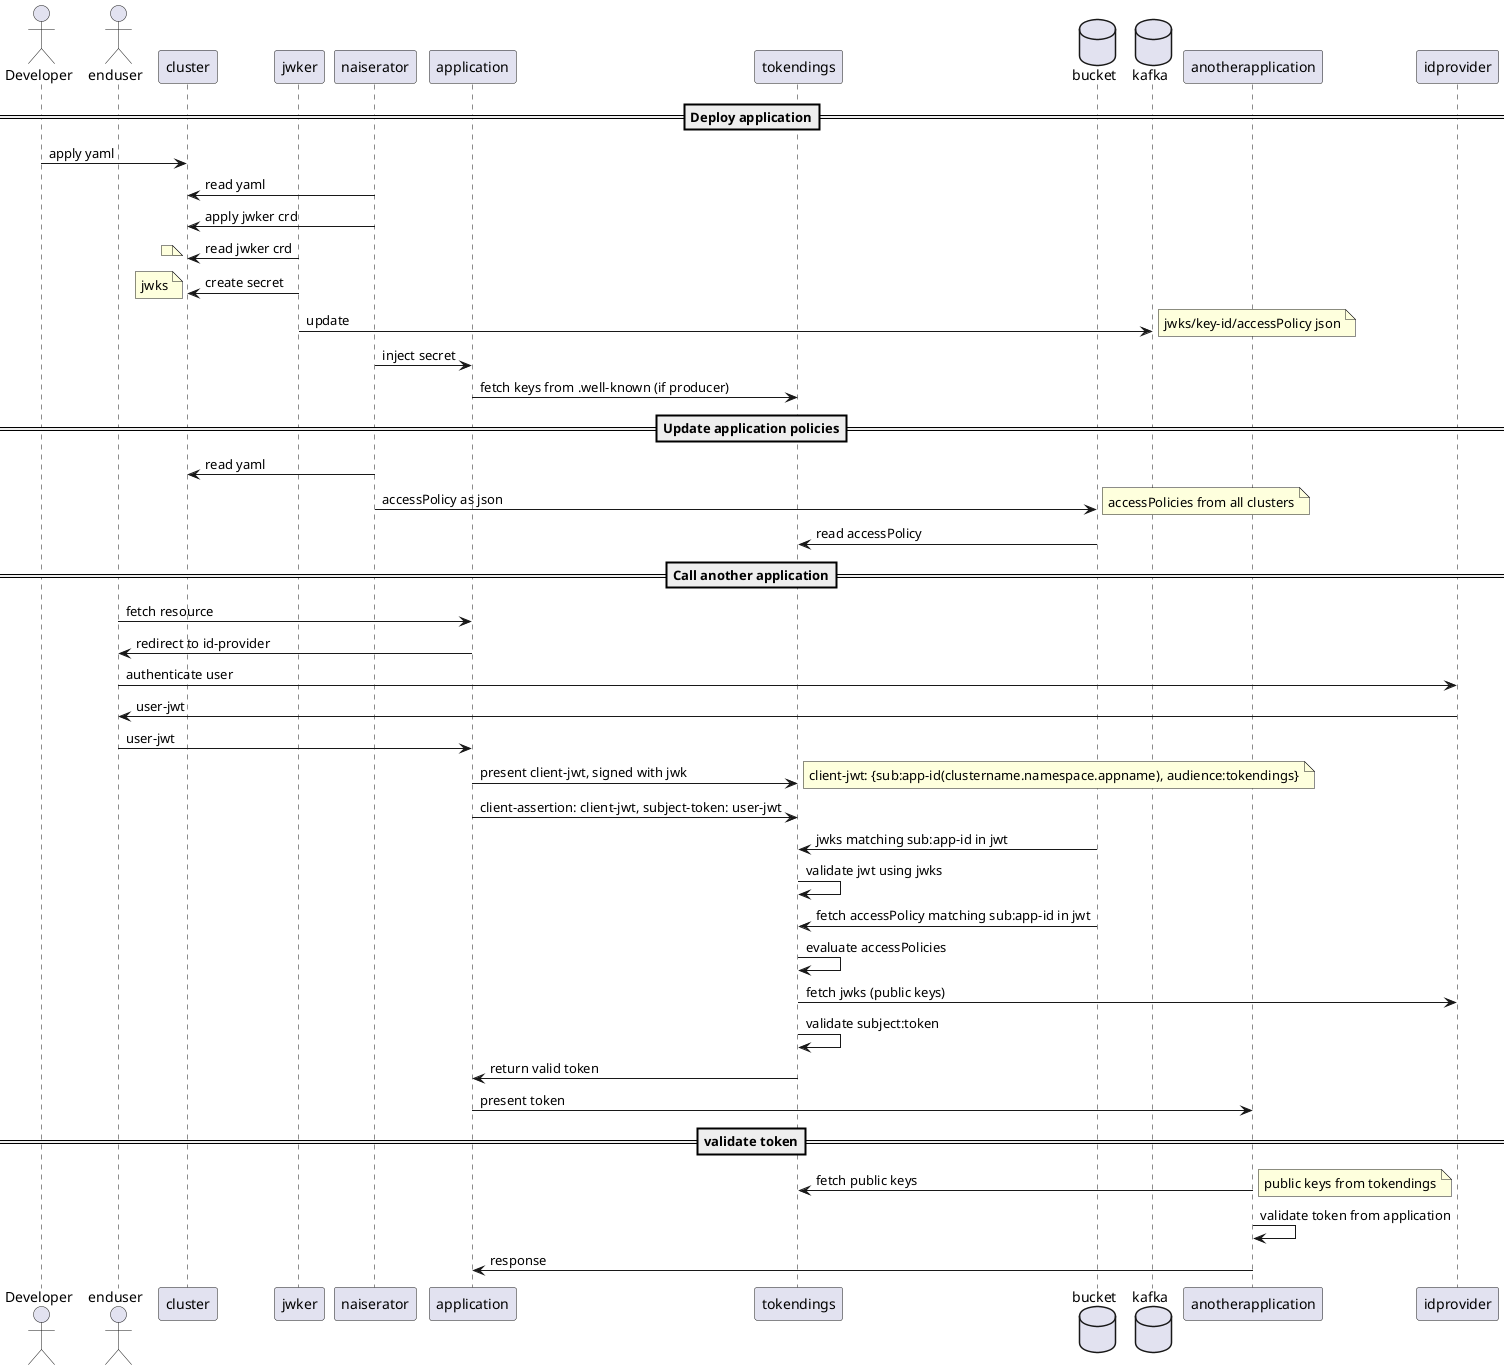 @startuml component

actor developer as "Developer"
actor enduser as enduser
participant cluster as "cluster"
participant jwker as "jwker"
participant naiserator as "naiserator"
participant application as "application"
participant tokendings as "tokendings"
database bucket as "bucket"
database kafka as "kafka"
participant anotherapplication as "anotherapplication"
participant idprovider as "idprovider"

==Deploy application==
developer -> cluster: apply yaml
cluster <- naiserator: read yaml
cluster <- naiserator: apply jwker crd
jwker -> cluster: read jwker crd
note left:
jwker -> cluster: create secret
note left: jwks
jwker -> kafka: update
note right: jwks/key-id/accessPolicy json
naiserator -> application: inject secret
application -> tokendings: fetch keys from .well-known (if producer)

==Update application policies==
cluster <- naiserator: read yaml
naiserator -> bucket: accessPolicy as json
note right: accessPolicies from all clusters
tokendings <- bucket: read accessPolicy

==Call another application==
enduser -> application: fetch resource
application -> enduser: redirect to id-provider
enduser -> idprovider: authenticate user
idprovider -> enduser: user-jwt
enduser -> application: user-jwt
application -> tokendings: present client-jwt, signed with jwk
note right: client-jwt: {sub:app-id(clustername.namespace.appname), audience:tokendings}
application -> tokendings: client-assertion: client-jwt, subject-token: user-jwt
tokendings <- bucket: jwks matching sub:app-id in jwt
tokendings -> tokendings: validate jwt using jwks
tokendings <- bucket: fetch accessPolicy matching sub:app-id in jwt
tokendings -> tokendings: evaluate accessPolicies
tokendings -> idprovider: fetch jwks (public keys)
tokendings -> tokendings: validate subject:token
tokendings -> application: return valid token
application -> anotherapplication: present token

==validate token==
anotherapplication -> tokendings: fetch public keys
note right: public keys from tokendings
anotherapplication -> anotherapplication: validate token from application
anotherapplication -> application: response
/'
==Build and release==
developer -> cluster: apply yaml
cluster -> jwkerator: read yaml
github -> ci: Start build
ci -> registry: Push image

==NAIS deploy v1==
ci -> github: Start deployment
note right: Authenticate with GitHub token
github -> hookd: Send webhook to NAIS deploy

==NAIS deploy v2==
ci -> hookd: Start deployment
note right: Authenticate with team API key
hookd -> github: Create deployment

==Deploy phase==
hookd -> deployd: Commission deployment
hookd -> github: Update deployment status
note left: queued
deployd -> kubernetes: Deploy
kubernetes --> deployd
deployd -> hookd: Report status
hookd -> github: Update deployment status
note left: in_progress

loop until timeout or success
	deployd -> kubernetes: Check rollout status
	kubernetes --> deployd
end

deployd -> hookd: Report status
hookd -> github: Update deployment status
note left: success

==Errors==
hookd -> github: Application failed to start
note left: failure
hookd -> github: Error in deployment request
note left: error
hookd -> github: Internal error in NAIS deploy
note left: error

'/
@enduml
